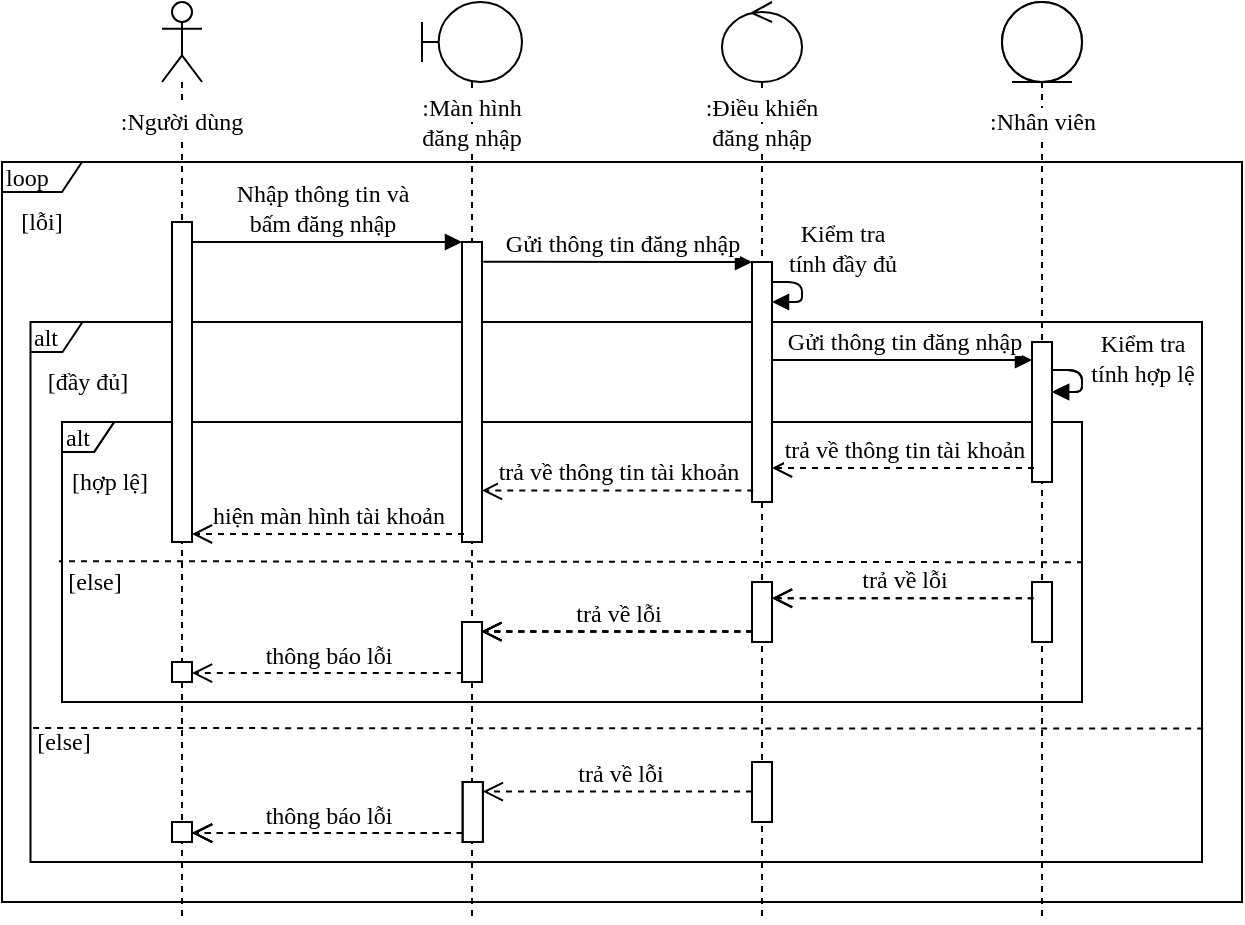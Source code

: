 <mxfile version="13.3.3" type="device"><diagram name="Page-1" id="13e1069c-82ec-6db2-03f1-153e76fe0fe0"><mxGraphModel dx="1022" dy="459" grid="1" gridSize="10" guides="1" tooltips="1" connect="1" arrows="1" fold="1" page="1" pageScale="1" pageWidth="827" pageHeight="1169" background="#ffffff" math="0" shadow="0"><root><mxCell id="0"/><mxCell id="1" parent="0"/><mxCell id="8qlqytxQUJr07SuBDFED-50" value="alt" style="shape=umlFrame;whiteSpace=wrap;html=1;width=26;height=15;fontFamily=Times New Roman;fontSize=12;align=left;" parent="1" vertex="1"><mxGeometry x="50" y="230" width="510" height="140" as="geometry"/></mxCell><mxCell id="8qlqytxQUJr07SuBDFED-74" value="alt" style="shape=umlFrame;whiteSpace=wrap;html=1;width=26;height=15;fontFamily=Times New Roman;fontSize=12;align=left;" parent="1" vertex="1"><mxGeometry x="34.25" y="180" width="585.75" height="270" as="geometry"/></mxCell><mxCell id="8qlqytxQUJr07SuBDFED-55" value="alt" style="shape=umlFrame;whiteSpace=wrap;html=1;width=26;height=15;fontFamily=Times New Roman;fontSize=12;align=left;" parent="1" vertex="1"><mxGeometry x="50" y="230" width="510" height="140" as="geometry"/></mxCell><mxCell id="8qlqytxQUJr07SuBDFED-7" value="alt" style="shape=umlFrame;whiteSpace=wrap;html=1;width=26;height=15;fontFamily=Times New Roman;fontSize=12;align=left;" parent="1" vertex="1"><mxGeometry x="50" y="230" width="510" height="140" as="geometry"/></mxCell><mxCell id="8qlqytxQUJr07SuBDFED-2" value="loop" style="shape=umlFrame;whiteSpace=wrap;html=1;width=40;height=15;fontFamily=Times New Roman;fontSize=12;align=left;" parent="1" vertex="1"><mxGeometry x="20" y="100" width="620" height="370" as="geometry"/></mxCell><mxCell id="tdb_ClGOePPP8fU_YmU6-3" value="" style="shape=umlLifeline;participant=umlControl;perimeter=lifelinePerimeter;whiteSpace=wrap;html=1;container=1;collapsible=0;recursiveResize=0;verticalAlign=top;spacingTop=36;labelBackgroundColor=#ffffff;outlineConnect=0;fontFamily=Times New Roman;fontSize=12;" parent="1" vertex="1"><mxGeometry x="380" y="20" width="40" height="460" as="geometry"/></mxCell><mxCell id="tdb_ClGOePPP8fU_YmU6-4" value="" style="shape=umlLifeline;participant=umlEntity;perimeter=lifelinePerimeter;whiteSpace=wrap;html=1;container=1;collapsible=0;recursiveResize=0;verticalAlign=top;spacingTop=36;labelBackgroundColor=#ffffff;outlineConnect=0;fontFamily=Times New Roman;fontSize=12;" parent="1" vertex="1"><mxGeometry x="520" y="20" width="40" height="460" as="geometry"/></mxCell><mxCell id="8qlqytxQUJr07SuBDFED-84" value="" style="shape=umlLifeline;participant=umlEntity;perimeter=lifelinePerimeter;whiteSpace=wrap;html=1;container=1;collapsible=0;recursiveResize=0;verticalAlign=top;spacingTop=36;labelBackgroundColor=#ffffff;outlineConnect=0;fontFamily=Times New Roman;fontSize=12;" parent="tdb_ClGOePPP8fU_YmU6-4" vertex="1"><mxGeometry width="40" height="460" as="geometry"/></mxCell><mxCell id="8qlqytxQUJr07SuBDFED-85" value="" style="html=1;points=[];perimeter=orthogonalPerimeter;fontFamily=Times New Roman;fontSize=12;" parent="8qlqytxQUJr07SuBDFED-84" vertex="1"><mxGeometry x="15" y="170" width="10" height="70" as="geometry"/></mxCell><mxCell id="8qlqytxQUJr07SuBDFED-86" value="Kiểm tra&lt;br&gt;tính hợp lệ" style="html=1;verticalAlign=bottom;endArrow=block;fontFamily=Times New Roman;fontSize=12;" parent="8qlqytxQUJr07SuBDFED-84" target="8qlqytxQUJr07SuBDFED-85" edge="1"><mxGeometry x="0.272" y="-30" width="80" relative="1" as="geometry"><mxPoint x="25" y="184" as="sourcePoint"/><mxPoint x="-105" y="160" as="targetPoint"/><Array as="points"><mxPoint x="40" y="184"/><mxPoint x="40" y="195"/></Array><mxPoint x="30" y="30" as="offset"/></mxGeometry></mxCell><mxCell id="8qlqytxQUJr07SuBDFED-87" value="" style="html=1;points=[];perimeter=orthogonalPerimeter;fontFamily=Times New Roman;fontSize=12;" parent="8qlqytxQUJr07SuBDFED-84" vertex="1"><mxGeometry x="15" y="290" width="10" height="30" as="geometry"/></mxCell><mxCell id="8qlqytxQUJr07SuBDFED-88" value="" style="html=1;points=[];perimeter=orthogonalPerimeter;fontFamily=Times New Roman;fontSize=12;" parent="8qlqytxQUJr07SuBDFED-84" vertex="1"><mxGeometry x="-125" y="290" width="10" height="30" as="geometry"/></mxCell><mxCell id="8qlqytxQUJr07SuBDFED-89" value="trả về lỗi" style="html=1;verticalAlign=bottom;endArrow=open;dashed=1;endSize=8;fontFamily=Times New Roman;fontSize=12;exitX=0.087;exitY=0.271;exitDx=0;exitDy=0;exitPerimeter=0;" parent="8qlqytxQUJr07SuBDFED-84" target="8qlqytxQUJr07SuBDFED-88" edge="1"><mxGeometry x="-0.01" relative="1" as="geometry"><mxPoint x="15.87" y="298.13" as="sourcePoint"/><mxPoint x="-115" y="310" as="targetPoint"/><mxPoint as="offset"/></mxGeometry></mxCell><mxCell id="8qlqytxQUJr07SuBDFED-90" value="" style="html=1;points=[];perimeter=orthogonalPerimeter;fontFamily=Times New Roman;fontSize=12;" parent="8qlqytxQUJr07SuBDFED-84" vertex="1"><mxGeometry x="-125" y="380" width="10" height="30" as="geometry"/></mxCell><mxCell id="tdb_ClGOePPP8fU_YmU6-13" value="" style="html=1;points=[];perimeter=orthogonalPerimeter;fontFamily=Times New Roman;fontSize=12;" parent="tdb_ClGOePPP8fU_YmU6-4" vertex="1"><mxGeometry x="15" y="170" width="10" height="70" as="geometry"/></mxCell><mxCell id="8qlqytxQUJr07SuBDFED-6" value="Kiểm tra&lt;br&gt;tính hợp lệ" style="html=1;verticalAlign=bottom;endArrow=block;fontFamily=Times New Roman;fontSize=12;" parent="tdb_ClGOePPP8fU_YmU6-4" target="tdb_ClGOePPP8fU_YmU6-13" edge="1"><mxGeometry x="0.272" y="-30" width="80" relative="1" as="geometry"><mxPoint x="25" y="184" as="sourcePoint"/><mxPoint x="-105" y="160" as="targetPoint"/><Array as="points"><mxPoint x="40" y="184"/><mxPoint x="40" y="195"/></Array><mxPoint x="30" y="30" as="offset"/></mxGeometry></mxCell><mxCell id="8qlqytxQUJr07SuBDFED-18" value="" style="html=1;points=[];perimeter=orthogonalPerimeter;fontFamily=Times New Roman;fontSize=12;" parent="tdb_ClGOePPP8fU_YmU6-4" vertex="1"><mxGeometry x="15" y="290" width="10" height="30" as="geometry"/></mxCell><mxCell id="8qlqytxQUJr07SuBDFED-60" value="" style="html=1;points=[];perimeter=orthogonalPerimeter;fontFamily=Times New Roman;fontSize=12;" parent="tdb_ClGOePPP8fU_YmU6-4" vertex="1"><mxGeometry x="-125" y="290" width="10" height="30" as="geometry"/></mxCell><mxCell id="8qlqytxQUJr07SuBDFED-61" value="trả về lỗi" style="html=1;verticalAlign=bottom;endArrow=open;dashed=1;endSize=8;fontFamily=Times New Roman;fontSize=12;exitX=0.087;exitY=0.271;exitDx=0;exitDy=0;exitPerimeter=0;" parent="tdb_ClGOePPP8fU_YmU6-4" target="8qlqytxQUJr07SuBDFED-60" edge="1"><mxGeometry x="-0.01" relative="1" as="geometry"><mxPoint x="15.87" y="298.13" as="sourcePoint"/><mxPoint x="-115" y="310" as="targetPoint"/><mxPoint as="offset"/></mxGeometry></mxCell><mxCell id="8qlqytxQUJr07SuBDFED-63" value="" style="html=1;points=[];perimeter=orthogonalPerimeter;fontFamily=Times New Roman;fontSize=12;" parent="tdb_ClGOePPP8fU_YmU6-4" vertex="1"><mxGeometry x="-125" y="380" width="10" height="30" as="geometry"/></mxCell><mxCell id="8qlqytxQUJr07SuBDFED-80" value="" style="html=1;points=[];perimeter=orthogonalPerimeter;fontFamily=Times New Roman;fontSize=12;" parent="tdb_ClGOePPP8fU_YmU6-4" vertex="1"><mxGeometry x="-415" y="410" width="10" height="10" as="geometry"/></mxCell><mxCell id="8qlqytxQUJr07SuBDFED-81" value="thông báo lỗi" style="html=1;verticalAlign=bottom;endArrow=open;dashed=1;endSize=8;fontFamily=Times New Roman;fontSize=12;exitX=0.041;exitY=0.851;exitDx=0;exitDy=0;exitPerimeter=0;" parent="tdb_ClGOePPP8fU_YmU6-4" edge="1"><mxGeometry relative="1" as="geometry"><mxPoint x="-269.59" y="415.53" as="sourcePoint"/><mxPoint x="-405.0" y="415.53" as="targetPoint"/></mxGeometry></mxCell><mxCell id="8qlqytxQUJr07SuBDFED-82" value="" style="html=1;points=[];perimeter=orthogonalPerimeter;fontFamily=Times New Roman;fontSize=12;" parent="tdb_ClGOePPP8fU_YmU6-4" vertex="1"><mxGeometry x="-269.59" y="390" width="10" height="30" as="geometry"/></mxCell><mxCell id="8qlqytxQUJr07SuBDFED-83" value="trả về lỗi" style="html=1;verticalAlign=bottom;endArrow=open;dashed=1;endSize=8;fontFamily=Times New Roman;fontSize=12;" parent="tdb_ClGOePPP8fU_YmU6-4" source="8qlqytxQUJr07SuBDFED-90" edge="1"><mxGeometry x="-0.01" relative="1" as="geometry"><mxPoint x="-124" y="395" as="sourcePoint"/><mxPoint x="-259.59" y="394.78" as="targetPoint"/><mxPoint as="offset"/></mxGeometry></mxCell><mxCell id="tdb_ClGOePPP8fU_YmU6-1" value="" style="shape=umlLifeline;participant=umlActor;perimeter=lifelinePerimeter;whiteSpace=wrap;html=1;container=1;collapsible=0;recursiveResize=0;verticalAlign=top;spacingTop=36;labelBackgroundColor=#ffffff;outlineConnect=0;fontFamily=Times New Roman;fontSize=11;" parent="1" vertex="1"><mxGeometry x="100" y="20" width="20" height="460" as="geometry"/></mxCell><mxCell id="tdb_ClGOePPP8fU_YmU6-8" value="" style="html=1;points=[];perimeter=orthogonalPerimeter;fontFamily=Times New Roman;fontSize=12;" parent="tdb_ClGOePPP8fU_YmU6-1" vertex="1"><mxGeometry x="5" y="110" width="10" height="160" as="geometry"/></mxCell><mxCell id="8qlqytxQUJr07SuBDFED-22" value="" style="html=1;points=[];perimeter=orthogonalPerimeter;fontFamily=Times New Roman;fontSize=12;" parent="tdb_ClGOePPP8fU_YmU6-1" vertex="1"><mxGeometry x="5" y="330" width="10" height="10" as="geometry"/></mxCell><mxCell id="GiUdu1NR9oItqfrMwQUK-1" value=":Người dùng" style="text;html=1;strokeColor=none;fillColor=#FFFFFF;align=center;verticalAlign=middle;whiteSpace=wrap;rounded=0;fontSize=12;fontFamily=Times New Roman;" parent="1" vertex="1"><mxGeometry x="75" y="70" width="70" height="20" as="geometry"/></mxCell><mxCell id="tdb_ClGOePPP8fU_YmU6-2" value="" style="shape=umlLifeline;participant=umlBoundary;perimeter=lifelinePerimeter;whiteSpace=wrap;html=1;container=1;collapsible=0;recursiveResize=0;verticalAlign=top;spacingTop=36;labelBackgroundColor=#ffffff;outlineConnect=0;fontFamily=Times New Roman;fontSize=12;" parent="1" vertex="1"><mxGeometry x="230" y="20" width="50" height="460" as="geometry"/></mxCell><mxCell id="tdb_ClGOePPP8fU_YmU6-10" value="" style="html=1;points=[];perimeter=orthogonalPerimeter;fontFamily=Times New Roman;fontSize=12;" parent="tdb_ClGOePPP8fU_YmU6-2" vertex="1"><mxGeometry x="20" y="120" width="10" height="150" as="geometry"/></mxCell><mxCell id="8qlqytxQUJr07SuBDFED-21" value="" style="html=1;points=[];perimeter=orthogonalPerimeter;fontFamily=Times New Roman;fontSize=12;" parent="tdb_ClGOePPP8fU_YmU6-2" vertex="1"><mxGeometry x="20" y="310" width="10" height="30" as="geometry"/></mxCell><mxCell id="8qlqytxQUJr07SuBDFED-32" value="thông báo lỗi" style="html=1;verticalAlign=bottom;endArrow=open;dashed=1;endSize=8;fontFamily=Times New Roman;fontSize=12;exitX=0.041;exitY=0.851;exitDx=0;exitDy=0;exitPerimeter=0;" parent="tdb_ClGOePPP8fU_YmU6-2" target="8qlqytxQUJr07SuBDFED-22" edge="1"><mxGeometry relative="1" as="geometry"><mxPoint x="20.41" y="335.53" as="sourcePoint"/><mxPoint x="-115" y="335.53" as="targetPoint"/></mxGeometry></mxCell><mxCell id="tdb_ClGOePPP8fU_YmU6-6" value="&lt;font style=&quot;font-size: 12px&quot;&gt;Nhập thông tin và&lt;br&gt;bấm đăng nhập&lt;/font&gt;" style="html=1;verticalAlign=bottom;endArrow=block;fontFamily=Times New Roman;fontSize=12;" parent="1" source="tdb_ClGOePPP8fU_YmU6-8" target="tdb_ClGOePPP8fU_YmU6-10" edge="1"><mxGeometry x="-0.037" width="80" relative="1" as="geometry"><mxPoint x="130" y="130" as="sourcePoint"/><mxPoint x="220" y="150" as="targetPoint"/><Array as="points"><mxPoint x="150" y="140"/></Array><mxPoint as="offset"/></mxGeometry></mxCell><mxCell id="tdb_ClGOePPP8fU_YmU6-9" value="Gửi thông tin đăng nhập" style="html=1;verticalAlign=bottom;endArrow=block;fontFamily=Times New Roman;fontSize=12;exitX=1.067;exitY=0.066;exitDx=0;exitDy=0;exitPerimeter=0;" parent="1" source="tdb_ClGOePPP8fU_YmU6-10" target="tdb_ClGOePPP8fU_YmU6-12" edge="1"><mxGeometry x="0.032" width="80" relative="1" as="geometry"><mxPoint x="260.0" y="160" as="sourcePoint"/><mxPoint x="404.69" y="160" as="targetPoint"/><Array as="points"><mxPoint x="360" y="150"/></Array><mxPoint as="offset"/></mxGeometry></mxCell><mxCell id="tdb_ClGOePPP8fU_YmU6-11" value="Gửi thông tin đăng nhập" style="html=1;verticalAlign=bottom;endArrow=block;fontFamily=Times New Roman;fontSize=12;" parent="1" source="tdb_ClGOePPP8fU_YmU6-12" target="tdb_ClGOePPP8fU_YmU6-13" edge="1"><mxGeometry x="0.005" width="80" relative="1" as="geometry"><mxPoint x="400" y="160.24" as="sourcePoint"/><mxPoint x="530" y="160" as="targetPoint"/><Array as="points"><mxPoint x="430" y="199"/></Array><mxPoint as="offset"/></mxGeometry></mxCell><mxCell id="tdb_ClGOePPP8fU_YmU6-12" value="" style="html=1;points=[];perimeter=orthogonalPerimeter;fontFamily=Times New Roman;fontSize=12;" parent="1" vertex="1"><mxGeometry x="395" y="150" width="10" height="120" as="geometry"/></mxCell><mxCell id="tdb_ClGOePPP8fU_YmU6-33" value="trả về thông tin tài khoản" style="html=1;verticalAlign=bottom;endArrow=open;dashed=1;endSize=8;fontFamily=Times New Roman;fontSize=12;exitX=0.064;exitY=0.952;exitDx=0;exitDy=0;exitPerimeter=0;" parent="1" source="tdb_ClGOePPP8fU_YmU6-12" target="tdb_ClGOePPP8fU_YmU6-10" edge="1"><mxGeometry relative="1" as="geometry"><mxPoint x="389.27" y="210" as="sourcePoint"/><mxPoint x="260" y="208" as="targetPoint"/></mxGeometry></mxCell><mxCell id="GiUdu1NR9oItqfrMwQUK-2" value="&lt;span style=&quot;background-color: rgb(255 , 255 , 255)&quot;&gt;:Màn hình đăng nhập&lt;/span&gt;" style="text;html=1;strokeColor=none;fillColor=none;align=center;verticalAlign=middle;whiteSpace=wrap;rounded=0;fontFamily=Times New Roman;fontSize=12;" parent="1" vertex="1"><mxGeometry x="220" y="70" width="70" height="20" as="geometry"/></mxCell><mxCell id="GiUdu1NR9oItqfrMwQUK-3" value="&lt;span style=&quot;background-color: rgb(255 , 255 , 255)&quot;&gt;:Điều khiển đăng nhập&lt;/span&gt;" style="text;html=1;strokeColor=none;fillColor=none;align=center;verticalAlign=middle;whiteSpace=wrap;rounded=0;fontFamily=Times New Roman;fontSize=12;" parent="1" vertex="1"><mxGeometry x="360" y="70" width="80" height="20" as="geometry"/></mxCell><mxCell id="GiUdu1NR9oItqfrMwQUK-4" value="&lt;span style=&quot;background-color: rgb(255 , 255 , 255)&quot;&gt;:Nhân viên&lt;/span&gt;" style="text;html=1;strokeColor=none;fillColor=none;align=center;verticalAlign=middle;whiteSpace=wrap;rounded=0;fontFamily=Times New Roman;fontSize=12;" parent="1" vertex="1"><mxGeometry x="512.5" y="70" width="55" height="20" as="geometry"/></mxCell><mxCell id="8qlqytxQUJr07SuBDFED-1" value="Kiểm tra&lt;br&gt;tính đầy đủ" style="html=1;verticalAlign=bottom;endArrow=block;fontFamily=Times New Roman;fontSize=12;" parent="1" source="tdb_ClGOePPP8fU_YmU6-12" target="tdb_ClGOePPP8fU_YmU6-12" edge="1"><mxGeometry x="-0.25" y="20" width="80" relative="1" as="geometry"><mxPoint x="400" y="160" as="sourcePoint"/><mxPoint x="539.33" y="140.1" as="targetPoint"/><Array as="points"><mxPoint x="420" y="160"/><mxPoint x="420" y="170"/></Array><mxPoint as="offset"/></mxGeometry></mxCell><mxCell id="8qlqytxQUJr07SuBDFED-3" value="[lỗi]" style="text;html=1;strokeColor=none;fillColor=none;align=center;verticalAlign=middle;whiteSpace=wrap;rounded=0;fontFamily=Times New Roman;fontSize=12;" parent="1" vertex="1"><mxGeometry x="30" y="120" width="20" height="20" as="geometry"/></mxCell><mxCell id="8qlqytxQUJr07SuBDFED-5" value="[đầy đủ]" style="text;html=1;strokeColor=none;fillColor=none;align=center;verticalAlign=middle;whiteSpace=wrap;rounded=0;fontFamily=Times New Roman;fontSize=12;" parent="1" vertex="1"><mxGeometry x="39.25" y="200" width="48.25" height="20" as="geometry"/></mxCell><mxCell id="8qlqytxQUJr07SuBDFED-8" value="[hợp lệ]" style="text;html=1;strokeColor=none;fillColor=none;align=center;verticalAlign=middle;whiteSpace=wrap;rounded=0;fontFamily=Times New Roman;fontSize=12;" parent="1" vertex="1"><mxGeometry x="54.25" y="250" width="40" height="20" as="geometry"/></mxCell><mxCell id="8qlqytxQUJr07SuBDFED-9" value="trả về thông tin tài khoản" style="html=1;verticalAlign=bottom;endArrow=open;dashed=1;endSize=8;fontFamily=Times New Roman;fontSize=12;" parent="1" target="tdb_ClGOePPP8fU_YmU6-12" edge="1"><mxGeometry x="-0.01" relative="1" as="geometry"><mxPoint x="536" y="253" as="sourcePoint"/><mxPoint x="405" y="259.71" as="targetPoint"/><mxPoint as="offset"/></mxGeometry></mxCell><mxCell id="8qlqytxQUJr07SuBDFED-10" value="hiện màn hình tài khoản" style="html=1;verticalAlign=bottom;endArrow=open;dashed=1;endSize=8;fontFamily=Times New Roman;fontSize=12;" parent="1" target="tdb_ClGOePPP8fU_YmU6-8" edge="1"><mxGeometry relative="1" as="geometry"><mxPoint x="251" y="286" as="sourcePoint"/><mxPoint x="119.25" y="274.8" as="targetPoint"/></mxGeometry></mxCell><mxCell id="8qlqytxQUJr07SuBDFED-13" value="" style="endArrow=none;dashed=1;html=1;fontFamily=Times New Roman;fontSize=12;exitX=1.001;exitY=0.501;exitDx=0;exitDy=0;exitPerimeter=0;entryX=-0.003;entryY=0.497;entryDx=0;entryDy=0;entryPerimeter=0;" parent="1" source="8qlqytxQUJr07SuBDFED-7" target="8qlqytxQUJr07SuBDFED-7" edge="1"><mxGeometry width="50" height="50" relative="1" as="geometry"><mxPoint x="541.25" y="340" as="sourcePoint"/><mxPoint x="73" y="323" as="targetPoint"/><Array as="points"/></mxGeometry></mxCell><mxCell id="8qlqytxQUJr07SuBDFED-26" value="[else]" style="text;html=1;strokeColor=none;fillColor=none;align=center;verticalAlign=middle;whiteSpace=wrap;rounded=0;fontFamily=Times New Roman;fontSize=12;" parent="1" vertex="1"><mxGeometry x="54.25" y="300" width="25" height="20" as="geometry"/></mxCell><mxCell id="8qlqytxQUJr07SuBDFED-27" value="[else]" style="text;html=1;strokeColor=none;fillColor=none;align=center;verticalAlign=middle;whiteSpace=wrap;rounded=0;fontFamily=Times New Roman;fontSize=12;" parent="1" vertex="1"><mxGeometry x="39.25" y="380" width="24" height="20" as="geometry"/></mxCell><mxCell id="8qlqytxQUJr07SuBDFED-29" value="" style="endArrow=none;dashed=1;html=1;fontFamily=Times New Roman;fontSize=12;exitX=1.001;exitY=0.753;exitDx=0;exitDy=0;exitPerimeter=0;" parent="1" source="8qlqytxQUJr07SuBDFED-74" edge="1"><mxGeometry width="50" height="50" relative="1" as="geometry"><mxPoint x="633.575" y="380.88" as="sourcePoint"/><mxPoint x="34" y="383" as="targetPoint"/><Array as="points"/></mxGeometry></mxCell><mxCell id="8qlqytxQUJr07SuBDFED-41" value="trả về lỗi" style="html=1;verticalAlign=bottom;endArrow=open;dashed=1;endSize=8;fontFamily=Times New Roman;fontSize=12;exitX=0.049;exitY=0.826;exitDx=0;exitDy=0;exitPerimeter=0;" parent="1" edge="1"><mxGeometry x="-0.01" relative="1" as="geometry"><mxPoint x="395.15" y="334.78" as="sourcePoint"/><mxPoint x="259.66" y="334.78" as="targetPoint"/><mxPoint as="offset"/></mxGeometry></mxCell><mxCell id="8qlqytxQUJr07SuBDFED-45" value="trả về lỗi" style="html=1;verticalAlign=bottom;endArrow=open;dashed=1;endSize=8;fontFamily=Times New Roman;fontSize=12;exitX=0.049;exitY=0.826;exitDx=0;exitDy=0;exitPerimeter=0;" parent="1" edge="1"><mxGeometry x="-0.01" relative="1" as="geometry"><mxPoint x="395.15" y="334.78" as="sourcePoint"/><mxPoint x="259.66" y="334.78" as="targetPoint"/><mxPoint as="offset"/></mxGeometry></mxCell><mxCell id="8qlqytxQUJr07SuBDFED-49" value="trả về lỗi" style="html=1;verticalAlign=bottom;endArrow=open;dashed=1;endSize=8;fontFamily=Times New Roman;fontSize=12;exitX=0.049;exitY=0.826;exitDx=0;exitDy=0;exitPerimeter=0;" parent="1" edge="1"><mxGeometry x="-0.01" relative="1" as="geometry"><mxPoint x="395.15" y="334.78" as="sourcePoint"/><mxPoint x="259.66" y="334.78" as="targetPoint"/><mxPoint as="offset"/></mxGeometry></mxCell><mxCell id="8qlqytxQUJr07SuBDFED-54" value="trả về lỗi" style="html=1;verticalAlign=bottom;endArrow=open;dashed=1;endSize=8;fontFamily=Times New Roman;fontSize=12;exitX=0.049;exitY=0.826;exitDx=0;exitDy=0;exitPerimeter=0;" parent="1" edge="1"><mxGeometry x="-0.01" relative="1" as="geometry"><mxPoint x="395.15" y="334.78" as="sourcePoint"/><mxPoint x="259.66" y="334.78" as="targetPoint"/><mxPoint as="offset"/></mxGeometry></mxCell><mxCell id="8qlqytxQUJr07SuBDFED-56" value="" style="html=1;points=[];perimeter=orthogonalPerimeter;fontFamily=Times New Roman;fontSize=12;" parent="1" vertex="1"><mxGeometry x="105" y="430" width="10" height="10" as="geometry"/></mxCell><mxCell id="8qlqytxQUJr07SuBDFED-57" value="thông báo lỗi" style="html=1;verticalAlign=bottom;endArrow=open;dashed=1;endSize=8;fontFamily=Times New Roman;fontSize=12;exitX=0.041;exitY=0.851;exitDx=0;exitDy=0;exitPerimeter=0;" parent="1" edge="1"><mxGeometry relative="1" as="geometry"><mxPoint x="250.41" y="435.53" as="sourcePoint"/><mxPoint x="115" y="435.53" as="targetPoint"/></mxGeometry></mxCell><mxCell id="8qlqytxQUJr07SuBDFED-58" value="" style="html=1;points=[];perimeter=orthogonalPerimeter;fontFamily=Times New Roman;fontSize=12;" parent="1" vertex="1"><mxGeometry x="250.41" y="410" width="10" height="30" as="geometry"/></mxCell><mxCell id="8qlqytxQUJr07SuBDFED-67" value="" style="html=1;points=[];perimeter=orthogonalPerimeter;fontFamily=Times New Roman;fontSize=12;" parent="1" vertex="1"><mxGeometry x="250.41" y="410" width="10" height="30" as="geometry"/></mxCell><mxCell id="8qlqytxQUJr07SuBDFED-68" value="" style="html=1;points=[];perimeter=orthogonalPerimeter;fontFamily=Times New Roman;fontSize=12;" parent="1" vertex="1"><mxGeometry x="105" y="430" width="10" height="10" as="geometry"/></mxCell><mxCell id="8qlqytxQUJr07SuBDFED-69" value="thông báo lỗi" style="html=1;verticalAlign=bottom;endArrow=open;dashed=1;endSize=8;fontFamily=Times New Roman;fontSize=12;exitX=0.041;exitY=0.851;exitDx=0;exitDy=0;exitPerimeter=0;" parent="1" edge="1"><mxGeometry relative="1" as="geometry"><mxPoint x="250.41" y="435.53" as="sourcePoint"/><mxPoint x="115.0" y="435.53" as="targetPoint"/></mxGeometry></mxCell><mxCell id="8qlqytxQUJr07SuBDFED-71" value="" style="html=1;points=[];perimeter=orthogonalPerimeter;fontFamily=Times New Roman;fontSize=12;" parent="1" vertex="1"><mxGeometry x="105" y="430" width="10" height="10" as="geometry"/></mxCell><mxCell id="8qlqytxQUJr07SuBDFED-72" value="thông báo lỗi" style="html=1;verticalAlign=bottom;endArrow=open;dashed=1;endSize=8;fontFamily=Times New Roman;fontSize=12;exitX=0.041;exitY=0.851;exitDx=0;exitDy=0;exitPerimeter=0;" parent="1" edge="1"><mxGeometry relative="1" as="geometry"><mxPoint x="250.41" y="435.53" as="sourcePoint"/><mxPoint x="115.0" y="435.53" as="targetPoint"/></mxGeometry></mxCell><mxCell id="8qlqytxQUJr07SuBDFED-70" value="" style="html=1;points=[];perimeter=orthogonalPerimeter;fontFamily=Times New Roman;fontSize=12;" parent="1" vertex="1"><mxGeometry x="250.41" y="410" width="10" height="30" as="geometry"/></mxCell><mxCell id="8qlqytxQUJr07SuBDFED-73" value="" style="html=1;points=[];perimeter=orthogonalPerimeter;fontFamily=Times New Roman;fontSize=12;" parent="1" vertex="1"><mxGeometry x="105" y="430" width="10" height="10" as="geometry"/></mxCell><mxCell id="8qlqytxQUJr07SuBDFED-75" value="" style="html=1;points=[];perimeter=orthogonalPerimeter;fontFamily=Times New Roman;fontSize=12;" parent="1" vertex="1"><mxGeometry x="105" y="430" width="10" height="10" as="geometry"/></mxCell><mxCell id="8qlqytxQUJr07SuBDFED-76" value="" style="html=1;points=[];perimeter=orthogonalPerimeter;fontFamily=Times New Roman;fontSize=12;" parent="1" vertex="1"><mxGeometry x="105" y="430" width="10" height="10" as="geometry"/></mxCell><mxCell id="8qlqytxQUJr07SuBDFED-78" value="" style="html=1;points=[];perimeter=orthogonalPerimeter;fontFamily=Times New Roman;fontSize=12;" parent="1" vertex="1"><mxGeometry x="105" y="430" width="10" height="10" as="geometry"/></mxCell></root></mxGraphModel></diagram></mxfile>